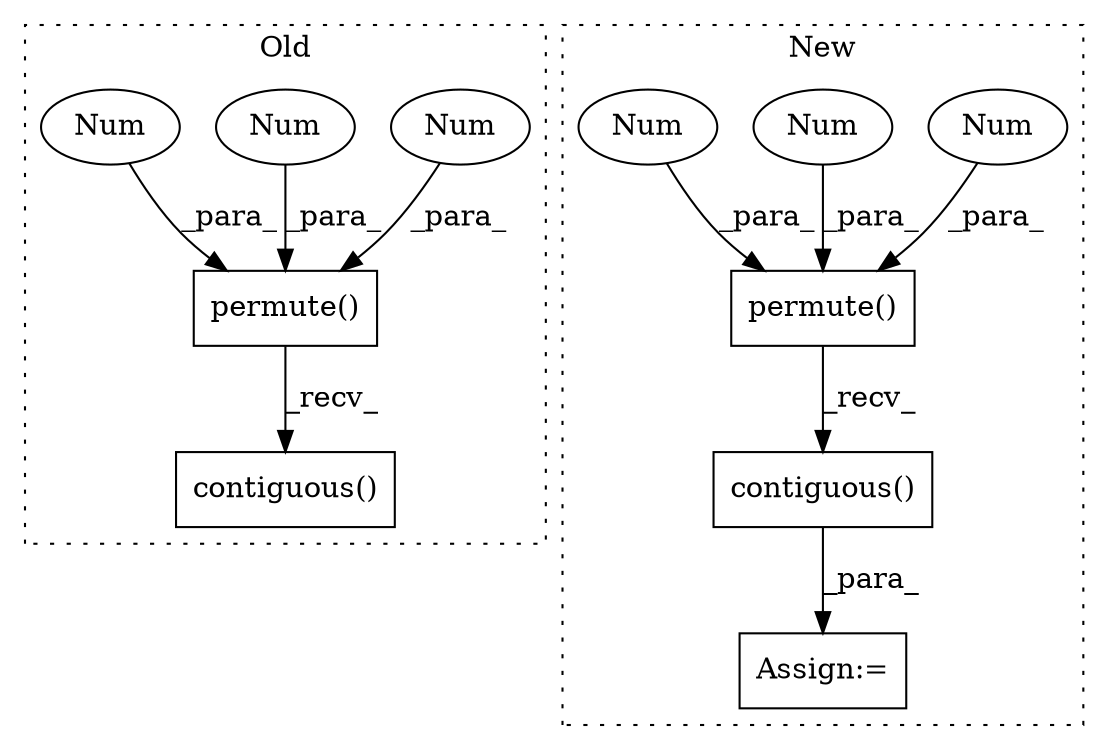 digraph G {
subgraph cluster0 {
1 [label="contiguous()" a="75" s="659" l="18" shape="box"];
7 [label="permute()" a="75" s="541,565" l="14,1" shape="box"];
8 [label="Num" a="76" s="558" l="1" shape="ellipse"];
9 [label="Num" a="76" s="564" l="1" shape="ellipse"];
10 [label="Num" a="76" s="561" l="1" shape="ellipse"];
label = "Old";
style="dotted";
}
subgraph cluster1 {
2 [label="permute()" a="75" s="709,735" l="16,1" shape="box"];
3 [label="Num" a="76" s="728" l="1" shape="ellipse"];
4 [label="Num" a="76" s="734" l="1" shape="ellipse"];
5 [label="Num" a="76" s="725" l="1" shape="ellipse"];
6 [label="Assign:=" a="68" s="1869" l="3" shape="box"];
11 [label="contiguous()" a="75" s="709" l="40" shape="box"];
label = "New";
style="dotted";
}
2 -> 11 [label="_recv_"];
3 -> 2 [label="_para_"];
4 -> 2 [label="_para_"];
5 -> 2 [label="_para_"];
7 -> 1 [label="_recv_"];
8 -> 7 [label="_para_"];
9 -> 7 [label="_para_"];
10 -> 7 [label="_para_"];
11 -> 6 [label="_para_"];
}